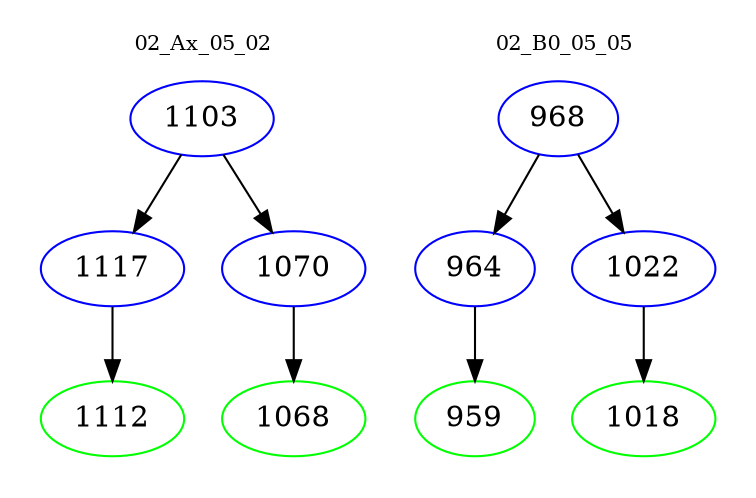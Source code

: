 digraph{
subgraph cluster_0 {
color = white
label = "02_Ax_05_02";
fontsize=10;
T0_1103 [label="1103", color="blue"]
T0_1103 -> T0_1117 [color="black"]
T0_1117 [label="1117", color="blue"]
T0_1117 -> T0_1112 [color="black"]
T0_1112 [label="1112", color="green"]
T0_1103 -> T0_1070 [color="black"]
T0_1070 [label="1070", color="blue"]
T0_1070 -> T0_1068 [color="black"]
T0_1068 [label="1068", color="green"]
}
subgraph cluster_1 {
color = white
label = "02_B0_05_05";
fontsize=10;
T1_968 [label="968", color="blue"]
T1_968 -> T1_964 [color="black"]
T1_964 [label="964", color="blue"]
T1_964 -> T1_959 [color="black"]
T1_959 [label="959", color="green"]
T1_968 -> T1_1022 [color="black"]
T1_1022 [label="1022", color="blue"]
T1_1022 -> T1_1018 [color="black"]
T1_1018 [label="1018", color="green"]
}
}
